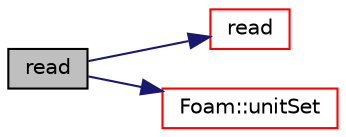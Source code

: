 digraph "read"
{
  bgcolor="transparent";
  edge [fontname="Helvetica",fontsize="10",labelfontname="Helvetica",labelfontsize="10"];
  node [fontname="Helvetica",fontsize="10",shape=record];
  rankdir="LR";
  Node1 [label="read",height=0.2,width=0.4,color="black", fillcolor="grey75", style="filled", fontcolor="black"];
  Node1 -> Node2 [color="midnightblue",fontsize="10",style="solid",fontname="Helvetica"];
  Node2 [label="read",height=0.2,width=0.4,color="red",URL="$a00534.html#a4b1272c56fc93e26715db0ffd87a9b1f",tooltip="Read using provided units. Used only in initial parsing. "];
  Node1 -> Node3 [color="midnightblue",fontsize="10",style="solid",fontname="Helvetica"];
  Node3 [label="Foam::unitSet",height=0.2,width=0.4,color="red",URL="$a10733.html#ab291fd4325ded310ef6d2212e126b39e",tooltip="Set of all dimensions. "];
}
